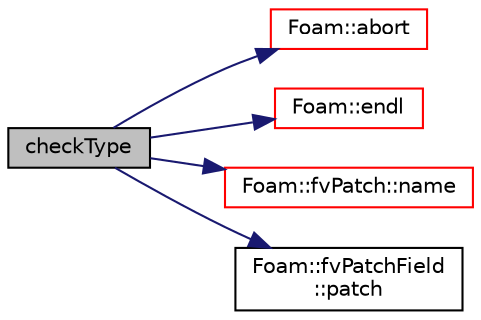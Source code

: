 digraph "checkType"
{
  bgcolor="transparent";
  edge [fontname="Helvetica",fontsize="10",labelfontname="Helvetica",labelfontsize="10"];
  node [fontname="Helvetica",fontsize="10",shape=record];
  rankdir="LR";
  Node1 [label="checkType",height=0.2,width=0.4,color="black", fillcolor="grey75", style="filled", fontcolor="black"];
  Node1 -> Node2 [color="midnightblue",fontsize="10",style="solid",fontname="Helvetica"];
  Node2 [label="Foam::abort",height=0.2,width=0.4,color="red",URL="$a10758.html#a447107a607d03e417307c203fa5fb44b"];
  Node1 -> Node3 [color="midnightblue",fontsize="10",style="solid",fontname="Helvetica"];
  Node3 [label="Foam::endl",height=0.2,width=0.4,color="red",URL="$a10758.html#a2db8fe02a0d3909e9351bb4275b23ce4",tooltip="Add newline and flush stream. "];
  Node1 -> Node4 [color="midnightblue",fontsize="10",style="solid",fontname="Helvetica"];
  Node4 [label="Foam::fvPatch::name",height=0.2,width=0.4,color="red",URL="$a00887.html#a75b72488d2e82151b025744974919d5d",tooltip="Return name. "];
  Node1 -> Node5 [color="midnightblue",fontsize="10",style="solid",fontname="Helvetica"];
  Node5 [label="Foam::fvPatchField\l::patch",height=0.2,width=0.4,color="black",URL="$a00888.html#ad735de1fbd0f85c12ad0c37deb62d22c",tooltip="Return patch. "];
}
